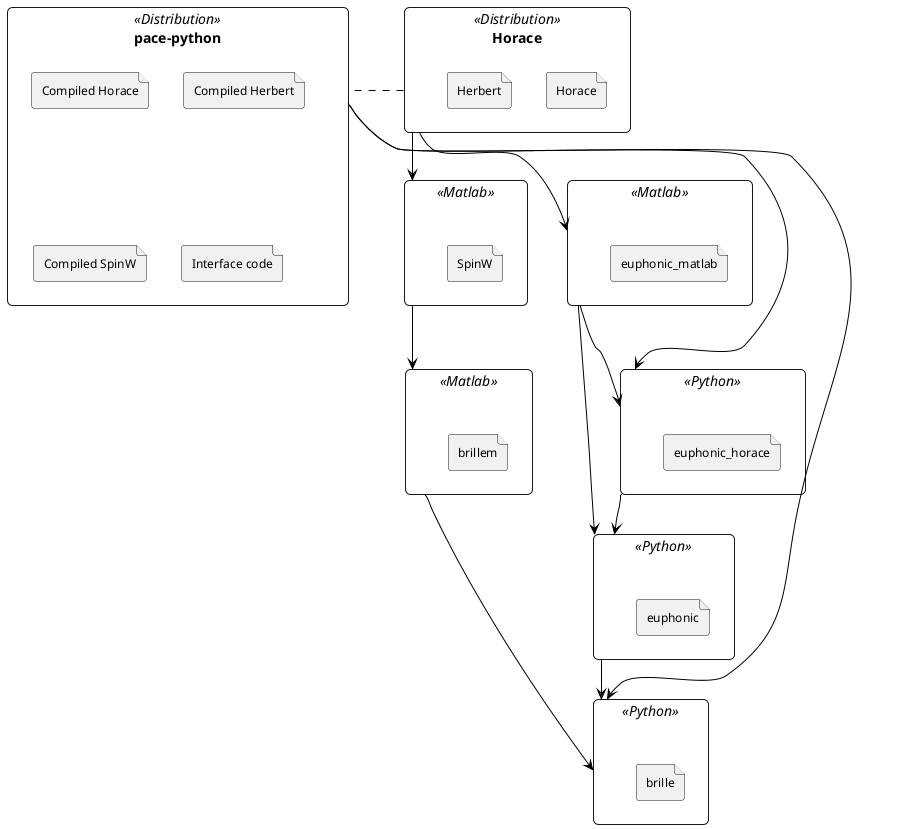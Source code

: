 @startuml pace_framework

'skinparam linetype ortho
top to bottom direction

skinparam rectangle {
    roundCorner<<Distribution>> 10
    roundCorner<<Python>> 10
    roundCorner<<Matlab>> 10
    FontSize 14
}
skinparam file {
    FontSize 12 
}

skinparam class {
BackgroundColor White
ArrowColor Black
BorderColor Black
}

together {
    together {
        rectangle "Horace" <<Distribution>> as horaceDistribution {
            file Horace
            file Herbert
        }
        together {
            rectangle " " <<Matlab>> as spinwToolbox {
                file SpinW 
            }
            rectangle " " <<Matlab>> as euphonic_matlabToolbox {
                file euphonic_matlab
            }
        }
    }
    rectangle pace-python <<Distribution>> as pacePython {
        file "Compiled Horace"
        file "Compiled Herbert"
        file "Compiled SpinW"
        file "Interface code"
    }
}

rectangle " " <<Matlab>> as brillemToolbox {
    file brillem
}

rectangle " " <<Python>> as euphonic_horaceModule {
    file euphonic_horace
}

rectangle " " <<Python>> as brilleModule {
    file brille
}

rectangle " " <<Python>> as euphonicModule {
    file euphonic
}


horaceDistribution . pacePython
pacePython --> euphonic_horaceModule
horaceDistribution --> euphonic_matlabToolbox
euphonic_matlabToolbox --> euphonic_horaceModule
euphonic_matlabToolbox --> euphonicModule
euphonic_horaceModule --> euphonicModule
horaceDistribution --> spinwToolbox
euphonicModule -down-> brilleModule
spinwToolbox --> brillemToolbox
brillemToolbox --> brilleModule
pacePython --> brilleModule

@enduml
